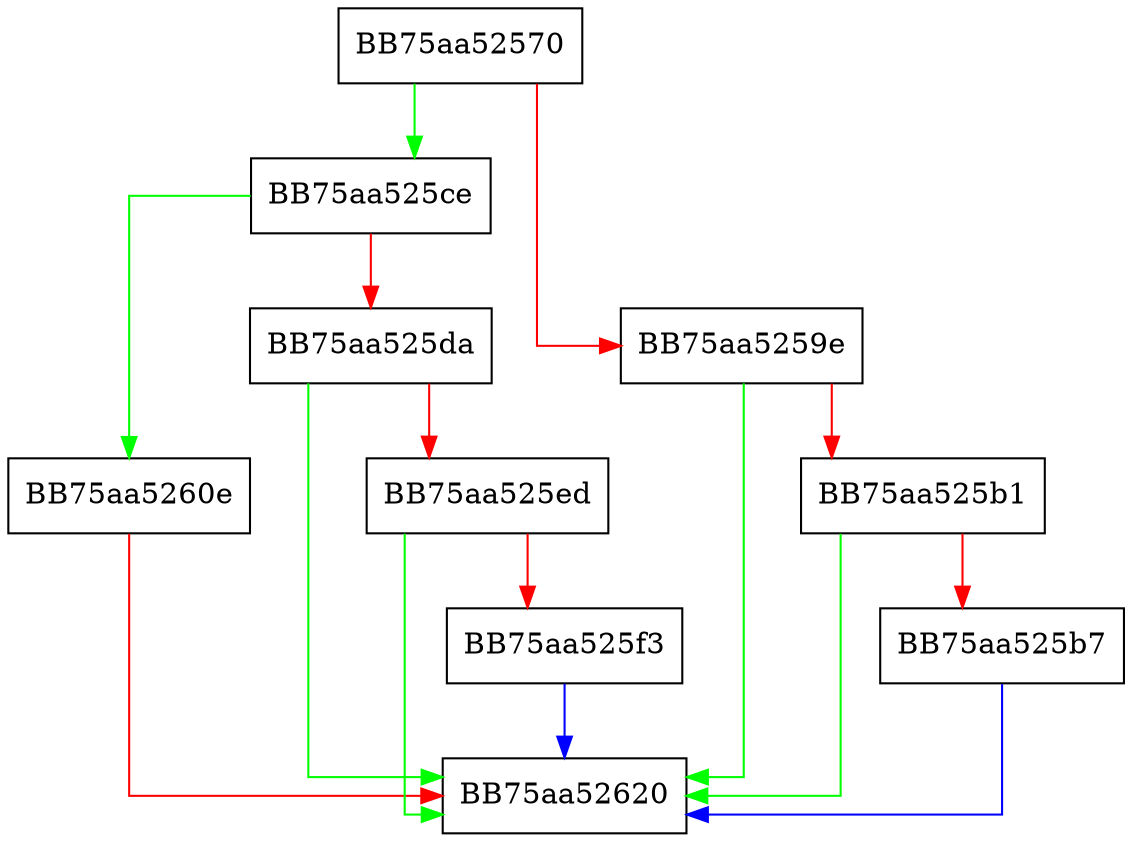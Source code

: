 digraph molebox_unpack {
  node [shape="box"];
  graph [splines=ortho];
  BB75aa52570 -> BB75aa525ce [color="green"];
  BB75aa52570 -> BB75aa5259e [color="red"];
  BB75aa5259e -> BB75aa52620 [color="green"];
  BB75aa5259e -> BB75aa525b1 [color="red"];
  BB75aa525b1 -> BB75aa52620 [color="green"];
  BB75aa525b1 -> BB75aa525b7 [color="red"];
  BB75aa525b7 -> BB75aa52620 [color="blue"];
  BB75aa525ce -> BB75aa5260e [color="green"];
  BB75aa525ce -> BB75aa525da [color="red"];
  BB75aa525da -> BB75aa52620 [color="green"];
  BB75aa525da -> BB75aa525ed [color="red"];
  BB75aa525ed -> BB75aa52620 [color="green"];
  BB75aa525ed -> BB75aa525f3 [color="red"];
  BB75aa525f3 -> BB75aa52620 [color="blue"];
  BB75aa5260e -> BB75aa52620 [color="red"];
}